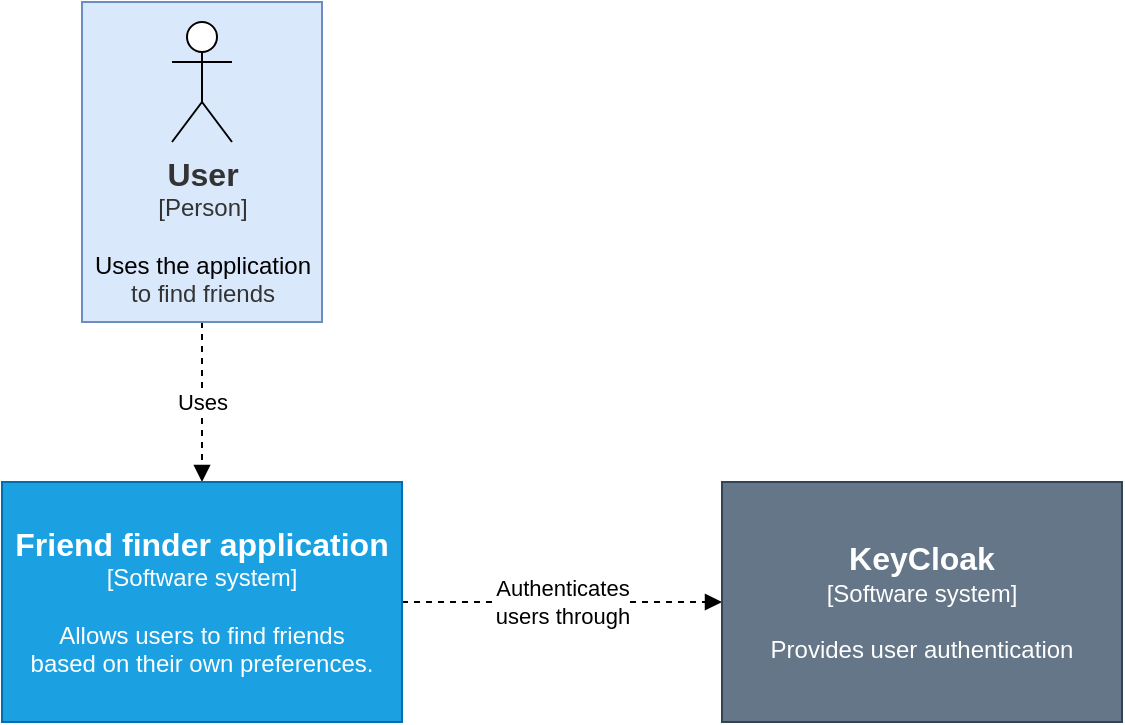 <mxfile version="21.6.8" type="device">
  <diagram name="Page-1" id="alb-0G1YIhP4DoUx4Ip5">
    <mxGraphModel dx="1302" dy="748" grid="1" gridSize="10" guides="1" tooltips="1" connect="1" arrows="1" fold="1" page="1" pageScale="1" pageWidth="850" pageHeight="1100" math="0" shadow="0">
      <root>
        <mxCell id="0" />
        <mxCell id="1" parent="0" />
        <mxCell id="pxLbm-YEfkJ2cXLBpEJp-3" value="Uses" style="edgeStyle=orthogonalEdgeStyle;rounded=0;orthogonalLoop=1;jettySize=auto;html=1;dashed=1;endArrow=block;endFill=1;" parent="1" source="pxLbm-YEfkJ2cXLBpEJp-7" target="pxLbm-YEfkJ2cXLBpEJp-2" edge="1">
          <mxGeometry relative="1" as="geometry">
            <mxPoint x="340" y="200" as="sourcePoint" />
          </mxGeometry>
        </mxCell>
        <mxCell id="pxLbm-YEfkJ2cXLBpEJp-5" value="Authenticates&lt;br&gt;users through" style="edgeStyle=orthogonalEdgeStyle;rounded=0;orthogonalLoop=1;jettySize=auto;html=1;dashed=1;endArrow=block;endFill=1;" parent="1" source="pxLbm-YEfkJ2cXLBpEJp-2" target="pxLbm-YEfkJ2cXLBpEJp-4" edge="1">
          <mxGeometry relative="1" as="geometry" />
        </mxCell>
        <mxCell id="pxLbm-YEfkJ2cXLBpEJp-2" value="&lt;b&gt;&lt;font style=&quot;font-size: 16px;&quot;&gt;Friend finder application&lt;/font&gt;&lt;/b&gt;&lt;br&gt;[Software system]&lt;br&gt;&lt;br&gt;Allows users to find friends&lt;br&gt;based on their own preferences." style="rounded=0;whiteSpace=wrap;html=1;fillColor=#1ba1e2;fontColor=#ffffff;strokeColor=#006EAF;" parent="1" vertex="1">
          <mxGeometry x="400" y="280" width="200" height="120" as="geometry" />
        </mxCell>
        <mxCell id="pxLbm-YEfkJ2cXLBpEJp-4" value="&lt;b&gt;&lt;font style=&quot;font-size: 16px;&quot;&gt;KeyCloak&lt;/font&gt;&lt;/b&gt;&lt;br&gt;[Software system]&lt;br&gt;&lt;br&gt;Provides user authentication" style="rounded=0;whiteSpace=wrap;html=1;fillColor=#647687;strokeColor=#314354;fontColor=#ffffff;" parent="1" vertex="1">
          <mxGeometry x="760" y="280" width="200" height="120" as="geometry" />
        </mxCell>
        <mxCell id="pxLbm-YEfkJ2cXLBpEJp-8" value="" style="group" parent="1" vertex="1" connectable="0">
          <mxGeometry x="440" y="40" width="120" height="160" as="geometry" />
        </mxCell>
        <mxCell id="pxLbm-YEfkJ2cXLBpEJp-7" value="" style="rounded=0;whiteSpace=wrap;html=1;fillColor=#dae8fc;strokeColor=#6c8ebf;" parent="pxLbm-YEfkJ2cXLBpEJp-8" vertex="1">
          <mxGeometry width="120" height="160" as="geometry" />
        </mxCell>
        <mxCell id="pxLbm-YEfkJ2cXLBpEJp-6" value="&lt;font style=&quot;border-color: var(--border-color); color: rgb(51, 51, 51); font-size: 16px;&quot;&gt;&lt;b style=&quot;border-color: var(--border-color);&quot;&gt;User&lt;/b&gt;&lt;br style=&quot;border-color: var(--border-color);&quot;&gt;&lt;/font&gt;&lt;font style=&quot;border-color: var(--border-color); color: rgb(51, 51, 51);&quot;&gt;[Person]&lt;/font&gt;&lt;br style=&quot;border-color: var(--border-color); color: rgb(51, 51, 51);&quot;&gt;&lt;br style=&quot;border-color: var(--border-color); color: rgb(51, 51, 51);&quot;&gt;Uses the application&lt;br style=&quot;border-color: var(--border-color); color: rgb(51, 51, 51);&quot;&gt;&lt;span style=&quot;color: rgb(51, 51, 51);&quot;&gt;to find friends&lt;/span&gt;" style="shape=umlActor;verticalLabelPosition=bottom;verticalAlign=top;html=1;outlineConnect=0;" parent="pxLbm-YEfkJ2cXLBpEJp-8" vertex="1">
          <mxGeometry x="45" y="10" width="30" height="60" as="geometry" />
        </mxCell>
      </root>
    </mxGraphModel>
  </diagram>
</mxfile>

